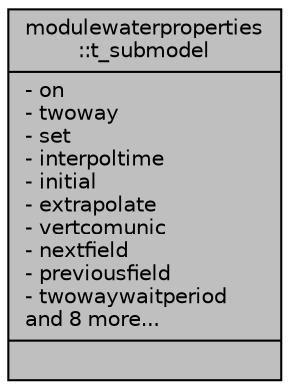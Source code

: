 digraph "modulewaterproperties::t_submodel"
{
 // LATEX_PDF_SIZE
  edge [fontname="Helvetica",fontsize="10",labelfontname="Helvetica",labelfontsize="10"];
  node [fontname="Helvetica",fontsize="10",shape=record];
  Node1 [label="{modulewaterproperties\l::t_submodel\n|- on\l- twoway\l- set\l- interpoltime\l- initial\l- extrapolate\l- vertcomunic\l- nextfield\l- previousfield\l- twowaywaitperiod\land 8 more...\l|}",height=0.2,width=0.4,color="black", fillcolor="grey75", style="filled", fontcolor="black",tooltip=" "];
}
